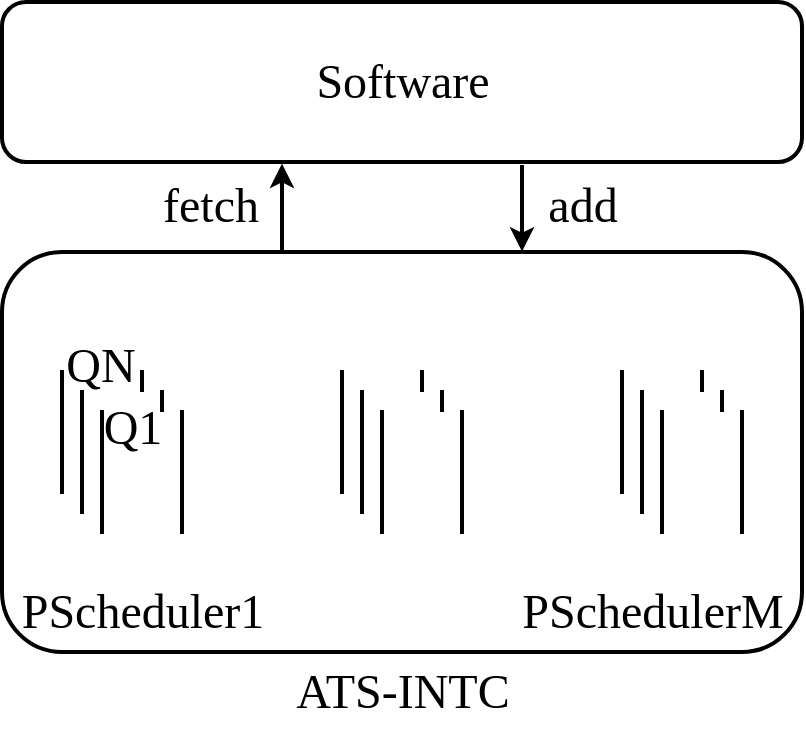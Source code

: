 <mxfile>
    <diagram id="If-pIO3oFzdAOcqvrFQ8" name="第 1 页">
        <mxGraphModel dx="1248" dy="1238" grid="1" gridSize="10" guides="1" tooltips="1" connect="1" arrows="1" fold="1" page="1" pageScale="1" pageWidth="827" pageHeight="1169" math="0" shadow="0">
            <root>
                <mxCell id="0"/>
                <mxCell id="1" parent="0"/>
                <mxCell id="88" value="" style="rounded=1;whiteSpace=wrap;html=1;strokeWidth=2;" parent="1" vertex="1">
                    <mxGeometry x="120" y="280" width="400" height="200" as="geometry"/>
                </mxCell>
                <mxCell id="115" value="" style="group" parent="1" vertex="1" connectable="0">
                    <mxGeometry x="150" y="340" width="70" height="100" as="geometry"/>
                </mxCell>
                <mxCell id="116" value="" style="shape=partialRectangle;whiteSpace=wrap;html=1;bottom=0;top=0;fillColor=default;strokeWidth=2;" parent="115" vertex="1">
                    <mxGeometry width="40" height="60" as="geometry"/>
                </mxCell>
                <mxCell id="117" value="" style="shape=partialRectangle;whiteSpace=wrap;html=1;bottom=0;top=0;fillColor=default;strokeWidth=2;" parent="115" vertex="1">
                    <mxGeometry x="10" y="10" width="40" height="60" as="geometry"/>
                </mxCell>
                <mxCell id="118" value="" style="shape=partialRectangle;whiteSpace=wrap;html=1;bottom=0;top=0;fillColor=default;strokeWidth=2;" parent="115" vertex="1">
                    <mxGeometry x="20" y="20" width="40" height="60" as="geometry"/>
                </mxCell>
                <mxCell id="142" value="&lt;font face=&quot;Times New Roman&quot; style=&quot;font-size: 24px;&quot;&gt;Q1&lt;/font&gt;" style="text;html=1;align=center;verticalAlign=middle;resizable=0;points=[];autosize=1;strokeColor=none;fillColor=none;" parent="115" vertex="1">
                    <mxGeometry x="10" y="8" width="50" height="40" as="geometry"/>
                </mxCell>
                <mxCell id="130" value="&lt;font face=&quot;Times New Roman&quot; style=&quot;font-size: 24px;&quot;&gt;ATS-INTC&lt;/font&gt;" style="text;html=1;align=center;verticalAlign=middle;resizable=0;points=[];autosize=1;strokeColor=none;fillColor=none;" parent="1" vertex="1">
                    <mxGeometry x="255" y="480" width="130" height="40" as="geometry"/>
                </mxCell>
                <mxCell id="131" value="" style="group" parent="1" vertex="1" connectable="0">
                    <mxGeometry x="290" y="340" width="60" height="80" as="geometry"/>
                </mxCell>
                <mxCell id="132" value="" style="shape=partialRectangle;whiteSpace=wrap;html=1;bottom=0;top=0;fillColor=default;strokeWidth=2;" parent="131" vertex="1">
                    <mxGeometry width="40" height="60" as="geometry"/>
                </mxCell>
                <mxCell id="133" value="" style="shape=partialRectangle;whiteSpace=wrap;html=1;bottom=0;top=0;fillColor=default;strokeWidth=2;" parent="131" vertex="1">
                    <mxGeometry x="10" y="10" width="40" height="60" as="geometry"/>
                </mxCell>
                <mxCell id="134" value="" style="shape=partialRectangle;whiteSpace=wrap;html=1;bottom=0;top=0;fillColor=default;strokeWidth=2;" parent="131" vertex="1">
                    <mxGeometry x="20" y="20" width="40" height="60" as="geometry"/>
                </mxCell>
                <mxCell id="135" value="" style="group" parent="1" vertex="1" connectable="0">
                    <mxGeometry x="430" y="340" width="60" height="80" as="geometry"/>
                </mxCell>
                <mxCell id="136" value="" style="shape=partialRectangle;whiteSpace=wrap;html=1;bottom=0;top=0;fillColor=default;strokeWidth=2;" parent="135" vertex="1">
                    <mxGeometry width="40" height="60" as="geometry"/>
                </mxCell>
                <mxCell id="137" value="" style="shape=partialRectangle;whiteSpace=wrap;html=1;bottom=0;top=0;fillColor=default;strokeWidth=2;" parent="135" vertex="1">
                    <mxGeometry x="10" y="10" width="40" height="60" as="geometry"/>
                </mxCell>
                <mxCell id="138" value="" style="shape=partialRectangle;whiteSpace=wrap;html=1;bottom=0;top=0;fillColor=default;strokeWidth=2;" parent="135" vertex="1">
                    <mxGeometry x="20" y="20" width="40" height="60" as="geometry"/>
                </mxCell>
                <mxCell id="139" value="&lt;font face=&quot;Times New Roman&quot; style=&quot;font-size: 24px;&quot;&gt;PScheduler1&lt;/font&gt;" style="text;html=1;align=center;verticalAlign=middle;resizable=0;points=[];autosize=1;strokeColor=none;fillColor=none;" parent="1" vertex="1">
                    <mxGeometry x="120" y="440" width="140" height="40" as="geometry"/>
                </mxCell>
                <mxCell id="143" value="&lt;font face=&quot;Times New Roman&quot; style=&quot;font-size: 24px;&quot;&gt;QN&lt;/font&gt;" style="text;html=1;align=center;verticalAlign=middle;resizable=0;points=[];autosize=1;strokeColor=none;fillColor=none;" parent="1" vertex="1">
                    <mxGeometry x="139" y="317" width="60" height="40" as="geometry"/>
                </mxCell>
                <mxCell id="144" value="&lt;font face=&quot;Times New Roman&quot; style=&quot;font-size: 24px;&quot;&gt;PSchedulerM&lt;/font&gt;" style="text;html=1;align=center;verticalAlign=middle;resizable=0;points=[];autosize=1;strokeColor=none;fillColor=none;" parent="1" vertex="1">
                    <mxGeometry x="370" y="440" width="150" height="40" as="geometry"/>
                </mxCell>
                <mxCell id="147" value="" style="endArrow=classic;html=1;strokeWidth=2;entryX=0.35;entryY=1.01;entryDx=0;entryDy=0;entryPerimeter=0;exitX=0.35;exitY=0.003;exitDx=0;exitDy=0;exitPerimeter=0;" edge="1" parent="1" source="88" target="149">
                    <mxGeometry width="50" height="50" relative="1" as="geometry">
                        <mxPoint x="260" y="270" as="sourcePoint"/>
                        <mxPoint x="260" y="220" as="targetPoint"/>
                    </mxGeometry>
                </mxCell>
                <mxCell id="148" value="" style="endArrow=classic;html=1;strokeWidth=2;exitX=0.65;exitY=1.019;exitDx=0;exitDy=0;exitPerimeter=0;entryX=0.65;entryY=-0.001;entryDx=0;entryDy=0;entryPerimeter=0;" edge="1" parent="1" source="149" target="88">
                    <mxGeometry width="50" height="50" relative="1" as="geometry">
                        <mxPoint x="380" y="220" as="sourcePoint"/>
                        <mxPoint x="380" y="270" as="targetPoint"/>
                    </mxGeometry>
                </mxCell>
                <mxCell id="149" value="" style="rounded=1;whiteSpace=wrap;html=1;strokeWidth=2;" vertex="1" parent="1">
                    <mxGeometry x="120" y="155" width="400" height="80" as="geometry"/>
                </mxCell>
                <mxCell id="150" value="&lt;font face=&quot;Times New Roman&quot; style=&quot;font-size: 24px;&quot;&gt;Software&lt;/font&gt;" style="text;html=1;align=center;verticalAlign=middle;resizable=0;points=[];autosize=1;strokeColor=none;fillColor=none;" vertex="1" parent="1">
                    <mxGeometry x="265" y="175" width="110" height="40" as="geometry"/>
                </mxCell>
                <mxCell id="151" value="&lt;font face=&quot;Times New Roman&quot;&gt;&lt;span style=&quot;font-size: 24px;&quot;&gt;add&lt;/span&gt;&lt;/font&gt;" style="text;html=1;align=center;verticalAlign=middle;resizable=0;points=[];autosize=1;strokeColor=none;fillColor=none;" vertex="1" parent="1">
                    <mxGeometry x="380" y="237" width="60" height="40" as="geometry"/>
                </mxCell>
                <mxCell id="152" value="&lt;font face=&quot;Times New Roman&quot; style=&quot;font-size: 24px;&quot;&gt;fetch&lt;/font&gt;" style="text;html=1;align=center;verticalAlign=middle;resizable=0;points=[];autosize=1;strokeColor=none;fillColor=none;" vertex="1" parent="1">
                    <mxGeometry x="189" y="237" width="70" height="40" as="geometry"/>
                </mxCell>
            </root>
        </mxGraphModel>
    </diagram>
</mxfile>